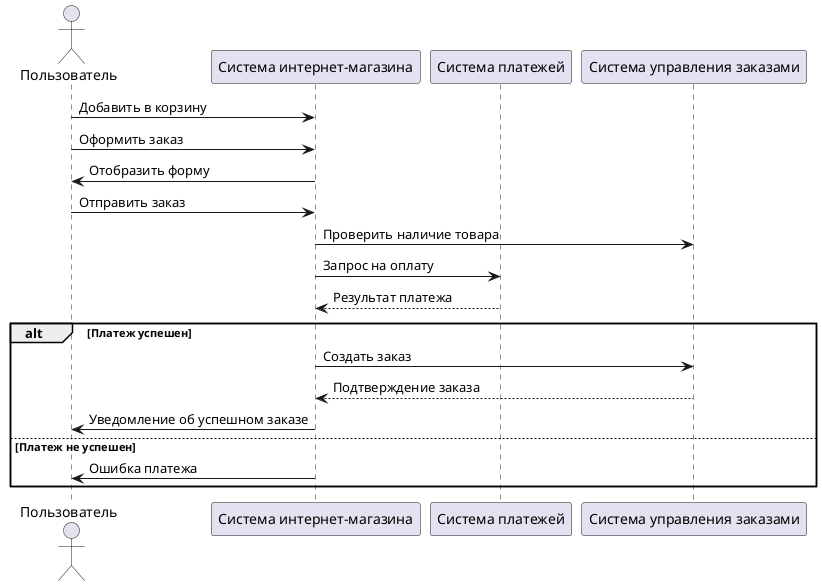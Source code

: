 @startuml
actor Пользователь
participant "Система интернет-магазина" as ShopSystem
participant "Система платежей" as PaymentSystem
participant "Система управления заказами" as OrderSystem

Пользователь -> ShopSystem : Добавить в корзину
Пользователь -> ShopSystem : Оформить заказ
ShopSystem -> Пользователь : Отобразить форму
Пользователь -> ShopSystem : Отправить заказ
ShopSystem -> OrderSystem : Проверить наличие товара
ShopSystem -> PaymentSystem : Запрос на оплату
PaymentSystem --> ShopSystem : Результат платежа

alt Платеж успешен
    ShopSystem -> OrderSystem : Создать заказ
    OrderSystem --> ShopSystem : Подтверждение заказа
    ShopSystem -> Пользователь : Уведомление об успешном заказе
else Платеж не успешен
    ShopSystem -> Пользователь : Ошибка платежа
end
@enduml